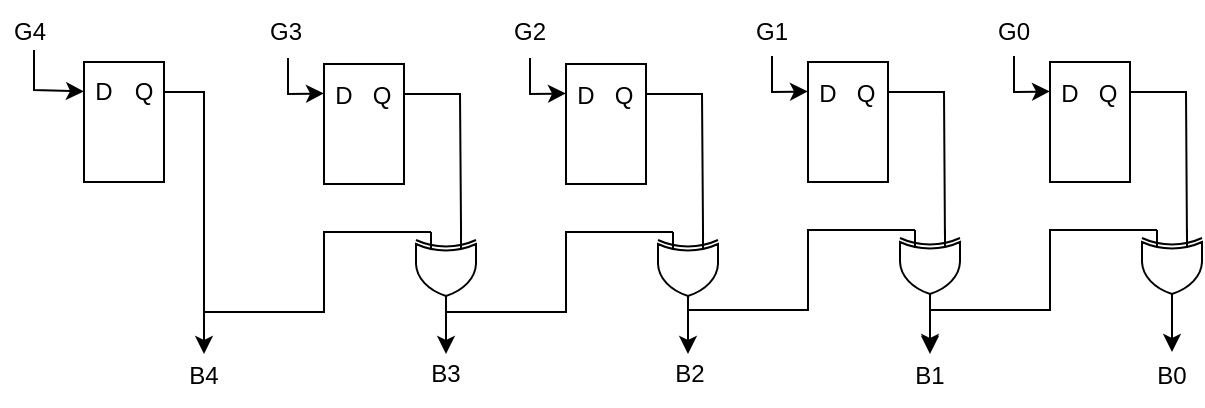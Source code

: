 <mxfile version="24.2.5" type="device">
  <diagram name="Página-1" id="GBnDSWIMgBguWS17cVUB">
    <mxGraphModel dx="607" dy="836" grid="1" gridSize="1" guides="1" tooltips="1" connect="1" arrows="1" fold="1" page="1" pageScale="1" pageWidth="827" pageHeight="1169" math="0" shadow="0">
      <root>
        <mxCell id="0" />
        <mxCell id="1" parent="0" />
        <mxCell id="giKLwABNxpkBtgjpMrBd-58" value="" style="rounded=0;whiteSpace=wrap;html=1;" parent="1" vertex="1">
          <mxGeometry x="1080" y="390" width="40" height="60" as="geometry" />
        </mxCell>
        <mxCell id="MdDq_A1j3SYTpg2Qvq4Q-3" value="Q" style="text;html=1;align=center;verticalAlign=middle;whiteSpace=wrap;rounded=0;" parent="1" vertex="1">
          <mxGeometry x="1100" y="390" width="20" height="30" as="geometry" />
        </mxCell>
        <mxCell id="MdDq_A1j3SYTpg2Qvq4Q-4" value="" style="endArrow=classic;html=1;rounded=0;" parent="1" edge="1">
          <mxGeometry width="50" height="50" relative="1" as="geometry">
            <mxPoint x="1055" y="384" as="sourcePoint" />
            <mxPoint x="1080" y="404.71" as="targetPoint" />
            <Array as="points">
              <mxPoint x="1055" y="404" />
            </Array>
          </mxGeometry>
        </mxCell>
        <mxCell id="MdDq_A1j3SYTpg2Qvq4Q-6" value="" style="rounded=0;whiteSpace=wrap;html=1;" parent="1" vertex="1">
          <mxGeometry x="1200" y="391" width="40" height="60" as="geometry" />
        </mxCell>
        <mxCell id="MdDq_A1j3SYTpg2Qvq4Q-8" value="" style="endArrow=classic;html=1;rounded=0;" parent="1" edge="1">
          <mxGeometry width="50" height="50" relative="1" as="geometry">
            <mxPoint x="1182" y="388" as="sourcePoint" />
            <mxPoint x="1200" y="405.71" as="targetPoint" />
            <Array as="points">
              <mxPoint x="1182" y="406" />
            </Array>
          </mxGeometry>
        </mxCell>
        <mxCell id="MdDq_A1j3SYTpg2Qvq4Q-9" value="G3" style="text;html=1;align=center;verticalAlign=middle;whiteSpace=wrap;rounded=0;" parent="1" vertex="1">
          <mxGeometry x="1166" y="359" width="30" height="31" as="geometry" />
        </mxCell>
        <mxCell id="MdDq_A1j3SYTpg2Qvq4Q-13" value="G2" style="text;html=1;align=center;verticalAlign=middle;whiteSpace=wrap;rounded=0;" parent="1" vertex="1">
          <mxGeometry x="1288" y="359" width="30" height="31" as="geometry" />
        </mxCell>
        <mxCell id="MdDq_A1j3SYTpg2Qvq4Q-16" value="" style="verticalLabelPosition=bottom;shadow=0;dashed=0;align=center;html=1;verticalAlign=top;shape=mxgraph.electrical.logic_gates.logic_gate;operation=xor;rotation=90;" parent="1" vertex="1">
          <mxGeometry x="1241" y="480" width="40" height="30" as="geometry" />
        </mxCell>
        <mxCell id="MdDq_A1j3SYTpg2Qvq4Q-18" value="" style="endArrow=none;html=1;rounded=0;exitX=1;exitY=0.5;exitDx=0;exitDy=0;" parent="1" source="MdDq_A1j3SYTpg2Qvq4Q-3" edge="1">
          <mxGeometry width="50" height="50" relative="1" as="geometry">
            <mxPoint x="1050" y="390" as="sourcePoint" />
            <mxPoint x="1140" y="515" as="targetPoint" />
            <Array as="points">
              <mxPoint x="1140" y="405" />
            </Array>
          </mxGeometry>
        </mxCell>
        <mxCell id="MdDq_A1j3SYTpg2Qvq4Q-20" value="" style="endArrow=classic;html=1;rounded=0;exitX=1;exitY=0.5;exitDx=0;exitDy=0;exitPerimeter=0;" parent="1" edge="1">
          <mxGeometry width="50" height="50" relative="1" as="geometry">
            <mxPoint x="1140" y="515" as="sourcePoint" />
            <mxPoint x="1140" y="536" as="targetPoint" />
          </mxGeometry>
        </mxCell>
        <mxCell id="MdDq_A1j3SYTpg2Qvq4Q-21" value="" style="endArrow=none;html=1;rounded=0;exitX=1;exitY=0.5;exitDx=0;exitDy=0;exitPerimeter=0;entryX=0;entryY=0.75;entryDx=0;entryDy=0;entryPerimeter=0;" parent="1" target="MdDq_A1j3SYTpg2Qvq4Q-16" edge="1">
          <mxGeometry width="50" height="50" relative="1" as="geometry">
            <mxPoint x="1140" y="515" as="sourcePoint" />
            <mxPoint x="1191" y="514" as="targetPoint" />
            <Array as="points">
              <mxPoint x="1200" y="515" />
              <mxPoint x="1200" y="475" />
            </Array>
          </mxGeometry>
        </mxCell>
        <mxCell id="MdDq_A1j3SYTpg2Qvq4Q-22" value="" style="endArrow=none;html=1;rounded=0;exitX=1;exitY=0.25;exitDx=0;exitDy=0;entryX=0.022;entryY=0.249;entryDx=0;entryDy=0;entryPerimeter=0;exitPerimeter=0;" parent="1" source="MdDq_A1j3SYTpg2Qvq4Q-6" target="MdDq_A1j3SYTpg2Qvq4Q-16" edge="1">
          <mxGeometry width="50" height="50" relative="1" as="geometry">
            <mxPoint x="1241" y="407" as="sourcePoint" />
            <mxPoint x="1268" y="477" as="targetPoint" />
            <Array as="points">
              <mxPoint x="1268" y="406" />
            </Array>
          </mxGeometry>
        </mxCell>
        <mxCell id="MdDq_A1j3SYTpg2Qvq4Q-23" value="Q" style="text;html=1;align=center;verticalAlign=middle;whiteSpace=wrap;rounded=0;" parent="1" vertex="1">
          <mxGeometry x="1219" y="392" width="20" height="30" as="geometry" />
        </mxCell>
        <mxCell id="MdDq_A1j3SYTpg2Qvq4Q-24" value="" style="endArrow=classic;html=1;rounded=0;exitX=1;exitY=0.5;exitDx=0;exitDy=0;exitPerimeter=0;" parent="1" source="MdDq_A1j3SYTpg2Qvq4Q-16" edge="1">
          <mxGeometry width="50" height="50" relative="1" as="geometry">
            <mxPoint x="1264" y="521" as="sourcePoint" />
            <mxPoint x="1261" y="536" as="targetPoint" />
          </mxGeometry>
        </mxCell>
        <mxCell id="MdDq_A1j3SYTpg2Qvq4Q-25" value="" style="rounded=0;whiteSpace=wrap;html=1;" parent="1" vertex="1">
          <mxGeometry x="1321" y="391" width="40" height="60" as="geometry" />
        </mxCell>
        <mxCell id="MdDq_A1j3SYTpg2Qvq4Q-26" value="" style="endArrow=classic;html=1;rounded=0;" parent="1" edge="1">
          <mxGeometry width="50" height="50" relative="1" as="geometry">
            <mxPoint x="1303" y="388" as="sourcePoint" />
            <mxPoint x="1321" y="405.71" as="targetPoint" />
            <Array as="points">
              <mxPoint x="1303" y="406" />
            </Array>
          </mxGeometry>
        </mxCell>
        <mxCell id="MdDq_A1j3SYTpg2Qvq4Q-27" value="" style="verticalLabelPosition=bottom;shadow=0;dashed=0;align=center;html=1;verticalAlign=top;shape=mxgraph.electrical.logic_gates.logic_gate;operation=xor;rotation=90;" parent="1" vertex="1">
          <mxGeometry x="1362" y="480" width="40" height="30" as="geometry" />
        </mxCell>
        <mxCell id="MdDq_A1j3SYTpg2Qvq4Q-28" value="" style="endArrow=none;html=1;rounded=0;exitX=1;exitY=0.5;exitDx=0;exitDy=0;exitPerimeter=0;entryX=0;entryY=0.75;entryDx=0;entryDy=0;entryPerimeter=0;" parent="1" target="MdDq_A1j3SYTpg2Qvq4Q-27" edge="1">
          <mxGeometry width="50" height="50" relative="1" as="geometry">
            <mxPoint x="1261" y="515" as="sourcePoint" />
            <mxPoint x="1312" y="514" as="targetPoint" />
            <Array as="points">
              <mxPoint x="1321" y="515" />
              <mxPoint x="1321" y="475" />
            </Array>
          </mxGeometry>
        </mxCell>
        <mxCell id="MdDq_A1j3SYTpg2Qvq4Q-29" value="" style="endArrow=none;html=1;rounded=0;exitX=1;exitY=0.25;exitDx=0;exitDy=0;entryX=0.059;entryY=0.249;entryDx=0;entryDy=0;entryPerimeter=0;exitPerimeter=0;" parent="1" source="MdDq_A1j3SYTpg2Qvq4Q-25" target="MdDq_A1j3SYTpg2Qvq4Q-27" edge="1">
          <mxGeometry width="50" height="50" relative="1" as="geometry">
            <mxPoint x="1362" y="407" as="sourcePoint" />
            <mxPoint x="1389" y="477" as="targetPoint" />
            <Array as="points">
              <mxPoint x="1389" y="406" />
            </Array>
          </mxGeometry>
        </mxCell>
        <mxCell id="MdDq_A1j3SYTpg2Qvq4Q-30" value="Q" style="text;html=1;align=center;verticalAlign=middle;whiteSpace=wrap;rounded=0;" parent="1" vertex="1">
          <mxGeometry x="1340" y="392" width="20" height="30" as="geometry" />
        </mxCell>
        <mxCell id="MdDq_A1j3SYTpg2Qvq4Q-31" value="" style="endArrow=classic;html=1;rounded=0;exitX=1;exitY=0.5;exitDx=0;exitDy=0;exitPerimeter=0;" parent="1" source="MdDq_A1j3SYTpg2Qvq4Q-27" edge="1">
          <mxGeometry width="50" height="50" relative="1" as="geometry">
            <mxPoint x="1385" y="521" as="sourcePoint" />
            <mxPoint x="1382" y="536" as="targetPoint" />
          </mxGeometry>
        </mxCell>
        <mxCell id="MdDq_A1j3SYTpg2Qvq4Q-32" value="" style="rounded=0;whiteSpace=wrap;html=1;" parent="1" vertex="1">
          <mxGeometry x="1442" y="390" width="40" height="60" as="geometry" />
        </mxCell>
        <mxCell id="MdDq_A1j3SYTpg2Qvq4Q-33" value="" style="endArrow=classic;html=1;rounded=0;" parent="1" edge="1">
          <mxGeometry width="50" height="50" relative="1" as="geometry">
            <mxPoint x="1424" y="387" as="sourcePoint" />
            <mxPoint x="1442" y="404.71" as="targetPoint" />
            <Array as="points">
              <mxPoint x="1424" y="405" />
            </Array>
          </mxGeometry>
        </mxCell>
        <mxCell id="MdDq_A1j3SYTpg2Qvq4Q-34" value="" style="verticalLabelPosition=bottom;shadow=0;dashed=0;align=center;html=1;verticalAlign=top;shape=mxgraph.electrical.logic_gates.logic_gate;operation=xor;rotation=90;" parent="1" vertex="1">
          <mxGeometry x="1483" y="479" width="40" height="30" as="geometry" />
        </mxCell>
        <mxCell id="MdDq_A1j3SYTpg2Qvq4Q-35" value="" style="endArrow=none;html=1;rounded=0;exitX=1;exitY=0.5;exitDx=0;exitDy=0;exitPerimeter=0;entryX=0;entryY=0.75;entryDx=0;entryDy=0;entryPerimeter=0;" parent="1" target="MdDq_A1j3SYTpg2Qvq4Q-34" edge="1">
          <mxGeometry width="50" height="50" relative="1" as="geometry">
            <mxPoint x="1382" y="514" as="sourcePoint" />
            <mxPoint x="1433" y="513" as="targetPoint" />
            <Array as="points">
              <mxPoint x="1442" y="514" />
              <mxPoint x="1442" y="474" />
            </Array>
          </mxGeometry>
        </mxCell>
        <mxCell id="MdDq_A1j3SYTpg2Qvq4Q-36" value="" style="endArrow=none;html=1;rounded=0;exitX=1;exitY=0.25;exitDx=0;exitDy=0;entryX=0.068;entryY=0.251;entryDx=0;entryDy=0;entryPerimeter=0;exitPerimeter=0;" parent="1" source="MdDq_A1j3SYTpg2Qvq4Q-32" target="MdDq_A1j3SYTpg2Qvq4Q-34" edge="1">
          <mxGeometry width="50" height="50" relative="1" as="geometry">
            <mxPoint x="1483" y="406" as="sourcePoint" />
            <mxPoint x="1510" y="476" as="targetPoint" />
            <Array as="points">
              <mxPoint x="1510" y="405" />
            </Array>
          </mxGeometry>
        </mxCell>
        <mxCell id="MdDq_A1j3SYTpg2Qvq4Q-37" value="Q" style="text;html=1;align=center;verticalAlign=middle;whiteSpace=wrap;rounded=0;" parent="1" vertex="1">
          <mxGeometry x="1461" y="391" width="20" height="30" as="geometry" />
        </mxCell>
        <mxCell id="MdDq_A1j3SYTpg2Qvq4Q-38" value="" style="endArrow=classic;html=1;rounded=0;exitX=1;exitY=0.5;exitDx=0;exitDy=0;exitPerimeter=0;" parent="1" source="MdDq_A1j3SYTpg2Qvq4Q-34" edge="1">
          <mxGeometry width="50" height="50" relative="1" as="geometry">
            <mxPoint x="1506" y="520" as="sourcePoint" />
            <mxPoint x="1503" y="535" as="targetPoint" />
          </mxGeometry>
        </mxCell>
        <mxCell id="MdDq_A1j3SYTpg2Qvq4Q-39" value="G1" style="text;html=1;align=center;verticalAlign=middle;whiteSpace=wrap;rounded=0;" parent="1" vertex="1">
          <mxGeometry x="1409" y="359" width="30" height="31" as="geometry" />
        </mxCell>
        <mxCell id="MdDq_A1j3SYTpg2Qvq4Q-40" value="B4" style="text;html=1;align=center;verticalAlign=middle;whiteSpace=wrap;rounded=0;" parent="1" vertex="1">
          <mxGeometry x="1125" y="531" width="30" height="31" as="geometry" />
        </mxCell>
        <mxCell id="MdDq_A1j3SYTpg2Qvq4Q-41" value="B3" style="text;html=1;align=center;verticalAlign=middle;whiteSpace=wrap;rounded=0;" parent="1" vertex="1">
          <mxGeometry x="1246" y="530" width="30" height="31" as="geometry" />
        </mxCell>
        <mxCell id="MdDq_A1j3SYTpg2Qvq4Q-42" value="B2" style="text;html=1;align=center;verticalAlign=middle;whiteSpace=wrap;rounded=0;" parent="1" vertex="1">
          <mxGeometry x="1368" y="530" width="30" height="31" as="geometry" />
        </mxCell>
        <mxCell id="MdDq_A1j3SYTpg2Qvq4Q-43" value="B1" style="text;html=1;align=center;verticalAlign=middle;whiteSpace=wrap;rounded=0;" parent="1" vertex="1">
          <mxGeometry x="1488" y="531" width="30" height="31" as="geometry" />
        </mxCell>
        <mxCell id="MdDq_A1j3SYTpg2Qvq4Q-44" value="G4" style="text;html=1;align=center;verticalAlign=middle;whiteSpace=wrap;rounded=0;" parent="1" vertex="1">
          <mxGeometry x="1038" y="359" width="30" height="31" as="geometry" />
        </mxCell>
        <mxCell id="MdDq_A1j3SYTpg2Qvq4Q-45" value="D" style="text;html=1;align=center;verticalAlign=middle;whiteSpace=wrap;rounded=0;" parent="1" vertex="1">
          <mxGeometry x="1080" y="390" width="20" height="30" as="geometry" />
        </mxCell>
        <mxCell id="MdDq_A1j3SYTpg2Qvq4Q-46" value="D" style="text;html=1;align=center;verticalAlign=middle;whiteSpace=wrap;rounded=0;" parent="1" vertex="1">
          <mxGeometry x="1200" y="392" width="20" height="30" as="geometry" />
        </mxCell>
        <mxCell id="MdDq_A1j3SYTpg2Qvq4Q-47" value="D" style="text;html=1;align=center;verticalAlign=middle;whiteSpace=wrap;rounded=0;" parent="1" vertex="1">
          <mxGeometry x="1321" y="392" width="20" height="30" as="geometry" />
        </mxCell>
        <mxCell id="MdDq_A1j3SYTpg2Qvq4Q-48" value="D" style="text;html=1;align=center;verticalAlign=middle;whiteSpace=wrap;rounded=0;" parent="1" vertex="1">
          <mxGeometry x="1442" y="391" width="20" height="30" as="geometry" />
        </mxCell>
        <mxCell id="Xh9CjpK7MXX1cwdjrYMR-1" value="" style="endArrow=classic;html=1;rounded=0;exitX=1;exitY=0.5;exitDx=0;exitDy=0;exitPerimeter=0;" edge="1" parent="1">
          <mxGeometry width="50" height="50" relative="1" as="geometry">
            <mxPoint x="1503" y="515" as="sourcePoint" />
            <mxPoint x="1503" y="536" as="targetPoint" />
          </mxGeometry>
        </mxCell>
        <mxCell id="Xh9CjpK7MXX1cwdjrYMR-2" value="" style="rounded=0;whiteSpace=wrap;html=1;" vertex="1" parent="1">
          <mxGeometry x="1563" y="390" width="40" height="60" as="geometry" />
        </mxCell>
        <mxCell id="Xh9CjpK7MXX1cwdjrYMR-3" value="" style="endArrow=classic;html=1;rounded=0;" edge="1" parent="1">
          <mxGeometry width="50" height="50" relative="1" as="geometry">
            <mxPoint x="1545" y="387" as="sourcePoint" />
            <mxPoint x="1563" y="404.71" as="targetPoint" />
            <Array as="points">
              <mxPoint x="1545" y="405" />
            </Array>
          </mxGeometry>
        </mxCell>
        <mxCell id="Xh9CjpK7MXX1cwdjrYMR-4" value="" style="verticalLabelPosition=bottom;shadow=0;dashed=0;align=center;html=1;verticalAlign=top;shape=mxgraph.electrical.logic_gates.logic_gate;operation=xor;rotation=90;" vertex="1" parent="1">
          <mxGeometry x="1604" y="479" width="40" height="30" as="geometry" />
        </mxCell>
        <mxCell id="Xh9CjpK7MXX1cwdjrYMR-5" value="" style="endArrow=none;html=1;rounded=0;exitX=1;exitY=0.5;exitDx=0;exitDy=0;exitPerimeter=0;entryX=0;entryY=0.75;entryDx=0;entryDy=0;entryPerimeter=0;" edge="1" parent="1" target="Xh9CjpK7MXX1cwdjrYMR-4">
          <mxGeometry width="50" height="50" relative="1" as="geometry">
            <mxPoint x="1503" y="514" as="sourcePoint" />
            <mxPoint x="1554" y="513" as="targetPoint" />
            <Array as="points">
              <mxPoint x="1563" y="514" />
              <mxPoint x="1563" y="474" />
            </Array>
          </mxGeometry>
        </mxCell>
        <mxCell id="Xh9CjpK7MXX1cwdjrYMR-6" value="" style="endArrow=none;html=1;rounded=0;exitX=1;exitY=0.25;exitDx=0;exitDy=0;entryX=0.068;entryY=0.251;entryDx=0;entryDy=0;entryPerimeter=0;exitPerimeter=0;" edge="1" parent="1" source="Xh9CjpK7MXX1cwdjrYMR-2" target="Xh9CjpK7MXX1cwdjrYMR-4">
          <mxGeometry width="50" height="50" relative="1" as="geometry">
            <mxPoint x="1604" y="406" as="sourcePoint" />
            <mxPoint x="1631" y="476" as="targetPoint" />
            <Array as="points">
              <mxPoint x="1631" y="405" />
            </Array>
          </mxGeometry>
        </mxCell>
        <mxCell id="Xh9CjpK7MXX1cwdjrYMR-7" value="Q" style="text;html=1;align=center;verticalAlign=middle;whiteSpace=wrap;rounded=0;" vertex="1" parent="1">
          <mxGeometry x="1582" y="391" width="20" height="30" as="geometry" />
        </mxCell>
        <mxCell id="Xh9CjpK7MXX1cwdjrYMR-8" value="" style="endArrow=classic;html=1;rounded=0;exitX=1;exitY=0.5;exitDx=0;exitDy=0;exitPerimeter=0;" edge="1" parent="1" source="Xh9CjpK7MXX1cwdjrYMR-4">
          <mxGeometry width="50" height="50" relative="1" as="geometry">
            <mxPoint x="1627" y="520" as="sourcePoint" />
            <mxPoint x="1624" y="535" as="targetPoint" />
          </mxGeometry>
        </mxCell>
        <mxCell id="Xh9CjpK7MXX1cwdjrYMR-9" value="G0" style="text;html=1;align=center;verticalAlign=middle;whiteSpace=wrap;rounded=0;" vertex="1" parent="1">
          <mxGeometry x="1530" y="359" width="30" height="31" as="geometry" />
        </mxCell>
        <mxCell id="Xh9CjpK7MXX1cwdjrYMR-10" value="B0" style="text;html=1;align=center;verticalAlign=middle;whiteSpace=wrap;rounded=0;" vertex="1" parent="1">
          <mxGeometry x="1609" y="531" width="30" height="31" as="geometry" />
        </mxCell>
        <mxCell id="Xh9CjpK7MXX1cwdjrYMR-11" value="D" style="text;html=1;align=center;verticalAlign=middle;whiteSpace=wrap;rounded=0;" vertex="1" parent="1">
          <mxGeometry x="1563" y="391" width="20" height="30" as="geometry" />
        </mxCell>
      </root>
    </mxGraphModel>
  </diagram>
</mxfile>
